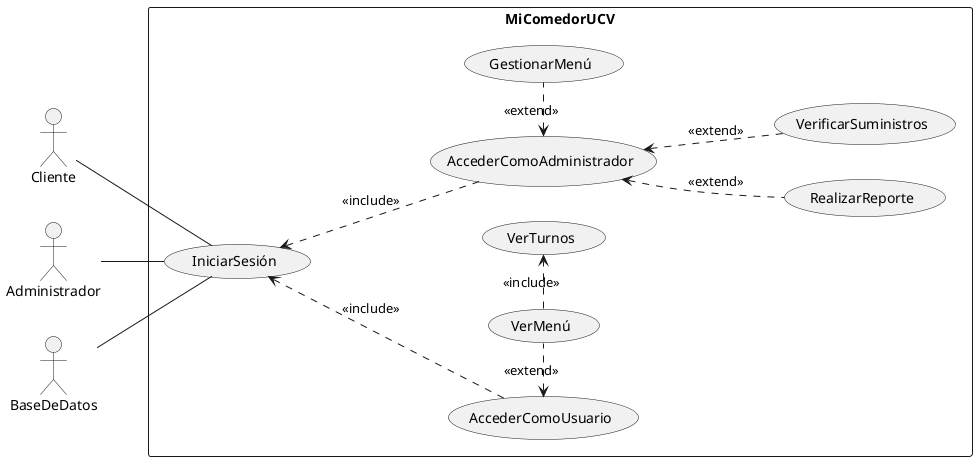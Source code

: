 @startuml Requeriments
left to right direction

:Cliente:
:Administrador:
:BaseDeDatos:

rectangle "MiComedorUCV" {
	usecase IniciarSesión
	usecase GestionarMenú
	usecase VerMenú
	usecase VerTurnos
	usecase RealizarReporte
	usecase VerificarSuministros
	usecase AccederComoUsuario
	usecase AccederComoAdministrador
}

Administrador -- IniciarSesión
Cliente -- IniciarSesión
BaseDeDatos -- IniciarSesión

IniciarSesión <.. AccederComoAdministrador : <<include>>
IniciarSesión <.. AccederComoUsuario : <<include>>
AccederComoUsuario <. VerMenú : <<extend>>
VerMenú .> VerTurnos : <<include>>

AccederComoAdministrador <.. RealizarReporte : <<extend>>
AccederComoAdministrador <.. VerificarSuministros : <<extend>>
AccederComoAdministrador <. GestionarMenú : <<extend>>


@enduml